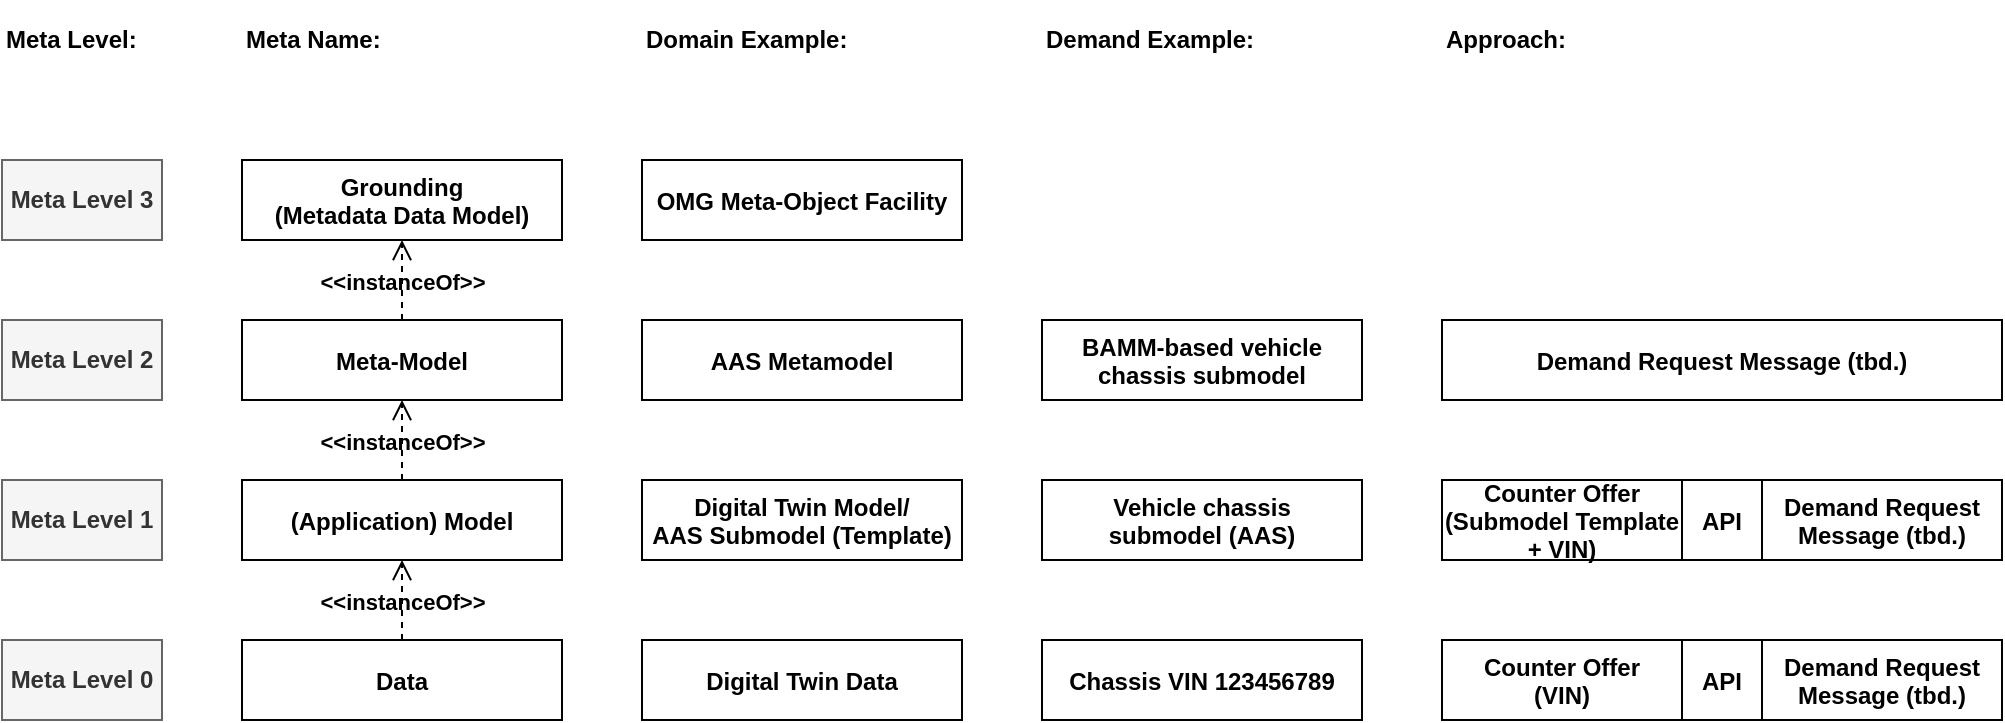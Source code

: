 <mxfile version="20.7.4" type="device"><diagram id="PgXJG_-Xfz-yroaRaS9r" name="Page-1"><mxGraphModel dx="1290" dy="657" grid="1" gridSize="10" guides="1" tooltips="1" connect="1" arrows="1" fold="1" page="1" pageScale="1" pageWidth="827" pageHeight="1169" math="0" shadow="0"><root><mxCell id="0"/><mxCell id="1" parent="0"/><mxCell id="gvA4i3eldI3JQCxnpSMT-1" value="Data" style="fontStyle=1;" vertex="1" parent="1"><mxGeometry x="200" y="520" width="160" height="40" as="geometry"/></mxCell><mxCell id="gvA4i3eldI3JQCxnpSMT-2" value="Meta Level 0" style="text;html=1;strokeColor=#666666;fillColor=#f5f5f5;align=center;verticalAlign=middle;whiteSpace=wrap;rounded=0;fontColor=#333333;fontStyle=1" vertex="1" parent="1"><mxGeometry x="80" y="520" width="80" height="40" as="geometry"/></mxCell><mxCell id="gvA4i3eldI3JQCxnpSMT-3" value="(Application) Model" style="fontStyle=1;" vertex="1" parent="1"><mxGeometry x="200" y="440" width="160" height="40" as="geometry"/></mxCell><mxCell id="gvA4i3eldI3JQCxnpSMT-4" value="Meta Level 1" style="text;html=1;strokeColor=#666666;fillColor=#f5f5f5;align=center;verticalAlign=middle;whiteSpace=wrap;rounded=0;fontColor=#333333;fontStyle=1" vertex="1" parent="1"><mxGeometry x="80" y="440" width="80" height="40" as="geometry"/></mxCell><mxCell id="gvA4i3eldI3JQCxnpSMT-5" value="&amp;lt;&amp;lt;instanceOf&amp;gt;&amp;gt;" style="endArrow=open;startArrow=none;endFill=0;startFill=0;endSize=8;html=1;verticalAlign=bottom;dashed=1;labelBackgroundColor=none;rounded=0;fontStyle=1" edge="1" parent="1" source="gvA4i3eldI3JQCxnpSMT-1" target="gvA4i3eldI3JQCxnpSMT-3"><mxGeometry x="-0.5" width="160" relative="1" as="geometry"><mxPoint x="250" y="520" as="sourcePoint"/><mxPoint x="410" y="520" as="targetPoint"/><mxPoint as="offset"/></mxGeometry></mxCell><mxCell id="gvA4i3eldI3JQCxnpSMT-10" value="Meta-Model" style="fontStyle=1;" vertex="1" parent="1"><mxGeometry x="200" y="360" width="160" height="40" as="geometry"/></mxCell><mxCell id="gvA4i3eldI3JQCxnpSMT-11" value="Meta Level 2" style="text;html=1;strokeColor=#666666;fillColor=#f5f5f5;align=center;verticalAlign=middle;whiteSpace=wrap;rounded=0;fontColor=#333333;fontStyle=1" vertex="1" parent="1"><mxGeometry x="80" y="360" width="80" height="40" as="geometry"/></mxCell><mxCell id="gvA4i3eldI3JQCxnpSMT-12" value="Grounding&#10;(Metadata Data Model)" style="fontStyle=1;" vertex="1" parent="1"><mxGeometry x="200" y="280" width="160" height="40" as="geometry"/></mxCell><mxCell id="gvA4i3eldI3JQCxnpSMT-17" value="&amp;lt;&amp;lt;instanceOf&amp;gt;&amp;gt;" style="endArrow=open;startArrow=none;endFill=0;startFill=0;endSize=8;html=1;verticalAlign=bottom;dashed=1;labelBackgroundColor=none;rounded=0;fontStyle=1" edge="1" parent="1" source="gvA4i3eldI3JQCxnpSMT-3" target="gvA4i3eldI3JQCxnpSMT-10"><mxGeometry x="-0.5" width="160" relative="1" as="geometry"><mxPoint x="345" y="280" as="sourcePoint"/><mxPoint x="370" y="490" as="targetPoint"/><mxPoint as="offset"/></mxGeometry></mxCell><mxCell id="gvA4i3eldI3JQCxnpSMT-18" value="&amp;lt;&amp;lt;instanceOf&amp;gt;&amp;gt;" style="endArrow=open;startArrow=none;endFill=0;startFill=0;endSize=8;html=1;verticalAlign=bottom;dashed=1;labelBackgroundColor=none;rounded=0;fontStyle=1" edge="1" parent="1" source="gvA4i3eldI3JQCxnpSMT-10" target="gvA4i3eldI3JQCxnpSMT-12"><mxGeometry x="-0.5" width="160" relative="1" as="geometry"><mxPoint x="380" y="700" as="sourcePoint"/><mxPoint x="380" y="660" as="targetPoint"/><mxPoint as="offset"/></mxGeometry></mxCell><mxCell id="gvA4i3eldI3JQCxnpSMT-19" value="Meta Level 3" style="text;html=1;strokeColor=#666666;fillColor=#f5f5f5;align=center;verticalAlign=middle;whiteSpace=wrap;rounded=0;fontColor=#333333;fontStyle=1" vertex="1" parent="1"><mxGeometry x="80" y="280" width="80" height="40" as="geometry"/></mxCell><mxCell id="gvA4i3eldI3JQCxnpSMT-20" value="Digital Twin Data" style="fontStyle=1;" vertex="1" parent="1"><mxGeometry x="400" y="520" width="160" height="40" as="geometry"/></mxCell><mxCell id="gvA4i3eldI3JQCxnpSMT-22" value="Digital Twin Model/&#10;AAS Submodel (Template)" style="fontStyle=1;" vertex="1" parent="1"><mxGeometry x="400" y="440" width="160" height="40" as="geometry"/></mxCell><mxCell id="gvA4i3eldI3JQCxnpSMT-23" value="AAS Metamodel" style="fontStyle=1;" vertex="1" parent="1"><mxGeometry x="400" y="360" width="160" height="40" as="geometry"/></mxCell><mxCell id="gvA4i3eldI3JQCxnpSMT-24" value="Meta Level:" style="text;html=1;strokeColor=none;fillColor=none;align=left;verticalAlign=middle;whiteSpace=wrap;rounded=0;fontStyle=1" vertex="1" parent="1"><mxGeometry x="80" y="200" width="80" height="40" as="geometry"/></mxCell><mxCell id="gvA4i3eldI3JQCxnpSMT-25" value="Meta Name:" style="text;html=1;strokeColor=none;fillColor=none;align=left;verticalAlign=middle;whiteSpace=wrap;rounded=0;fontStyle=1" vertex="1" parent="1"><mxGeometry x="200" y="200" width="120" height="40" as="geometry"/></mxCell><mxCell id="gvA4i3eldI3JQCxnpSMT-26" value="Domain Example:" style="text;html=1;strokeColor=none;fillColor=none;align=left;verticalAlign=middle;whiteSpace=wrap;rounded=0;fontStyle=1" vertex="1" parent="1"><mxGeometry x="400" y="200" width="120" height="40" as="geometry"/></mxCell><mxCell id="gvA4i3eldI3JQCxnpSMT-27" value="Demand Example:" style="text;html=1;strokeColor=none;fillColor=none;align=left;verticalAlign=middle;whiteSpace=wrap;rounded=0;fontStyle=1" vertex="1" parent="1"><mxGeometry x="600" y="200" width="160" height="40" as="geometry"/></mxCell><mxCell id="gvA4i3eldI3JQCxnpSMT-28" value="Chassis VIN 123456789" style="fontStyle=1;" vertex="1" parent="1"><mxGeometry x="600" y="520" width="160" height="40" as="geometry"/></mxCell><mxCell id="gvA4i3eldI3JQCxnpSMT-29" value="Vehicle chassis&#10;submodel (AAS)" style="fontStyle=1;" vertex="1" parent="1"><mxGeometry x="600" y="440" width="160" height="40" as="geometry"/></mxCell><mxCell id="gvA4i3eldI3JQCxnpSMT-30" value="BAMM-based vehicle&#10;chassis submodel" style="fontStyle=1;" vertex="1" parent="1"><mxGeometry x="600" y="360" width="160" height="40" as="geometry"/></mxCell><mxCell id="gvA4i3eldI3JQCxnpSMT-31" value="OMG Meta-Object Facility" style="fontStyle=1;" vertex="1" parent="1"><mxGeometry x="400" y="280" width="160" height="40" as="geometry"/></mxCell><mxCell id="gvA4i3eldI3JQCxnpSMT-45" value="Approach:" style="text;html=1;strokeColor=none;fillColor=none;align=left;verticalAlign=middle;whiteSpace=wrap;rounded=0;fontStyle=1" vertex="1" parent="1"><mxGeometry x="800" y="200" width="160" height="40" as="geometry"/></mxCell><mxCell id="gvA4i3eldI3JQCxnpSMT-47" value="Counter Offer&#10;(VIN)" style="fontStyle=1;" vertex="1" parent="1"><mxGeometry x="800" y="520" width="120" height="40" as="geometry"/></mxCell><mxCell id="gvA4i3eldI3JQCxnpSMT-48" value="API" style="fontStyle=1;" vertex="1" parent="1"><mxGeometry x="920" y="520" width="40" height="40" as="geometry"/></mxCell><mxCell id="gvA4i3eldI3JQCxnpSMT-49" value="Counter Offer&#10;(Submodel Template&#10;+ VIN)" style="fontStyle=1;" vertex="1" parent="1"><mxGeometry x="800" y="440" width="120" height="40" as="geometry"/></mxCell><mxCell id="gvA4i3eldI3JQCxnpSMT-50" value="Demand Request Message (tbd.)" style="fontStyle=1;" vertex="1" parent="1"><mxGeometry x="800" y="360" width="280" height="40" as="geometry"/></mxCell><mxCell id="gvA4i3eldI3JQCxnpSMT-51" value="API" style="fontStyle=1;" vertex="1" parent="1"><mxGeometry x="920" y="440" width="40" height="40" as="geometry"/></mxCell><mxCell id="gvA4i3eldI3JQCxnpSMT-52" value="Demand Request&#10;Message (tbd.)" style="fontStyle=1;" vertex="1" parent="1"><mxGeometry x="960" y="520" width="120" height="40" as="geometry"/></mxCell><mxCell id="gvA4i3eldI3JQCxnpSMT-53" value="Demand Request&#10;Message (tbd.)" style="fontStyle=1;" vertex="1" parent="1"><mxGeometry x="960" y="440" width="120" height="40" as="geometry"/></mxCell></root></mxGraphModel></diagram></mxfile>